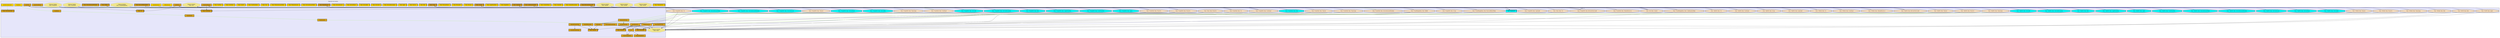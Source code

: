 digraph "Levels within Thentos.Types" {
    node [margin="0.4,0.1"
         ,style=filled];
    subgraph cluster_0 {
        graph [label="Exported root entities"
              ,style=filled
              ,fillcolor=lavender];
        1 [label="<//>"
          ,shape=box
          ,fillcolor=goldenrod
          ,style="filled,bold"];
        2 [label="Data: ThentosError"
          ,shape=box3d
          ,fillcolor=gold
          ,style="filled,bold"];
        4 [label="Data: ByUserOrServiceId"
          ,shape=box3d
          ,fillcolor=goldenrod
          ,style="filled,bold"];
        6 [label="Data: CaptchaId"
          ,shape=box3d
          ,fillcolor=goldenrod
          ,style="filled,bold"];
        8 [label="Data: ConfirmationToken"
          ,shape=box3d
          ,fillcolor=goldenrod
          ,style="filled,bold"];
        10 [label="Data: Context"
           ,shape=box3d
           ,fillcolor=goldenrod
           ,style="filled,bold"];
        11 [label="Data: ContextDescription"
           ,shape=box3d
           ,fillcolor=gold
           ,style="filled,bold"];
        12 [label="Data: ContextId"
           ,shape=box3d
           ,fillcolor=gold
           ,style="filled,bold"];
        13 [label="Data: ContextName"
           ,shape=box3d
           ,fillcolor=gold
           ,style="filled,bold"];
        15 [label="Data: Group"
           ,shape=box3d
           ,fillcolor=goldenrod
           ,style="filled,bold"];
        17 [label="Data: HashedSecret"
           ,shape=box3d
           ,fillcolor=goldenrod
           ,style="filled,bold"];
        18 [label="Data: ImageData"
           ,shape=box3d
           ,fillcolor=gold
           ,style="filled,bold"];
        19 [label="Data: LoginFormData"
           ,shape=box3d
           ,fillcolor=gold
           ,style="filled,bold"];
        37 [label="Data: PasswordResetToken"
           ,shape=box3d
           ,fillcolor=goldenrod
           ,style="filled,bold"];
        38 [label="Data: Persona"
           ,shape=box3d
           ,fillcolor=gold
           ,style="filled,bold"];
        39 [label="Data: PersonaId"
           ,shape=box3d
           ,fillcolor=gold
           ,style="filled,bold"];
        40 [label="Data: PersonaName"
           ,shape=box3d
           ,fillcolor=gold
           ,style="filled,bold"];
        44 [label="Data: ProxyUri"
           ,shape=box3d
           ,fillcolor=goldenrod
           ,style="filled,bold"];
        46 [label="Data: RelRef"
           ,shape=box3d
           ,fillcolor=goldenrod
           ,style="filled,bold"];
        47 [label="Data: Role"
           ,shape=box3d
           ,fillcolor=gold
           ,style="filled,bold"];
        52 [label="Data: Service"
           ,shape=box3d
           ,fillcolor=gold
           ,style="filled,bold"];
        53 [label="Data: Agent"
           ,shape=box3d
           ,fillcolor=gold
           ,style="filled,bold"];
        54 [label="Data: ServiceAccount"
           ,shape=box3d
           ,fillcolor=goldenrod
           ,style="filled,bold"];
        56 [label="Data: ServiceDescription"
           ,shape=box3d
           ,fillcolor=gold
           ,style="filled,bold"];
        57 [label="Data: ServiceId"
           ,shape=box3d
           ,fillcolor=gold
           ,style="filled,bold"];
        58 [label="Data: ServiceKey"
           ,shape=box3d
           ,fillcolor=gold
           ,style="filled,bold"];
        59 [label="Data: ServiceName"
           ,shape=box3d
           ,fillcolor=gold
           ,style="filled,bold"];
        60 [label="Data: ServiceSession"
           ,shape=box3d
           ,fillcolor=gold
           ,style="filled,bold"];
        61 [label="Data: ServiceSessionMetadata"
           ,shape=box3d
           ,fillcolor=goldenrod
           ,style="filled,bold"];
        62 [label="Data: ServiceSessionToken"
           ,shape=box3d
           ,fillcolor=gold
           ,style="filled,bold"];
        63 [label="Data: ThentosSession"
           ,shape=box3d
           ,fillcolor=gold
           ,style="filled,bold"];
        64 [label="Data: ThentosSessionToken"
           ,shape=box3d
           ,fillcolor=gold
           ,style="filled,bold"];
        65 [label="Data: Timeout"
           ,shape=box3d
           ,fillcolor=goldenrod
           ,style="filled,bold"];
        66 [label="Data: Timestamp"
           ,shape=box3d
           ,fillcolor=goldenrod
           ,style="filled,bold"];
        67 [label="Data: Uri"
           ,shape=box3d
           ,fillcolor=goldenrod
           ,style="filled,bold"];
        68 [label="Data: User"
           ,shape=box3d
           ,fillcolor=gold
           ,style="filled,bold"];
        70 [label="Data: UserEmail"
           ,shape=box3d
           ,fillcolor=goldenrod
           ,style="filled,bold"];
        72 [label="Data: UserFormData"
           ,shape=box3d
           ,fillcolor=gold
           ,style="filled,bold"];
        73 [label="Data: UserId"
           ,shape=box3d
           ,fillcolor=gold
           ,style="filled,bold"];
        75 [label="Data: UserName"
           ,shape=box3d
           ,fillcolor=gold
           ,style="filled,bold"];
        77 [label="Data: UserPass"
           ,shape=box3d
           ,fillcolor=gold
           ,style="filled,bold"];
        113 [label=fromDays
            ,shape=box
            ,fillcolor=gold
            ,style="filled,bold"];
        124 [label=fromHours
            ,shape=box
            ,fillcolor=goldenrod
            ,style="filled,bold"];
        126 [label=fromMilliseconds
            ,shape=box
            ,fillcolor=goldenrod
            ,style="filled,bold"];
        127 [label=fromMinutes
            ,shape=box
            ,fillcolor=goldenrod
            ,style="filled,bold"];
        131 [label=fromRandom20
            ,shape=box
            ,fillcolor=gold
            ,style="filled,bold"];
        133 [label=fromSeconds
            ,shape=box
            ,fillcolor=goldenrod
            ,style="filled,bold"];
        142 [label=fromUserEmail
            ,shape=box
            ,fillcolor=goldenrod
            ,style="filled,bold"];
        148 [label=mkRandom20
            ,shape=box
            ,fillcolor=gold
            ,style="filled,bold"];
        149 [label=newServiceAccount
            ,shape=box
            ,fillcolor=gold
            ,style="filled,bold"];
        169 [label=parseProxyUri
            ,shape=box
            ,fillcolor=goldenrod
            ,style="filled,bold"];
        173 [label=parseUri
            ,shape=box
            ,fillcolor=goldenrod
            ,style="filled,bold"];
        174 [label=parseUserEmail
            ,shape=box
            ,fillcolor=goldenrod
            ,style="filled,bold"];
        178 [label=renderProxyUri
            ,shape=box
            ,fillcolor=goldenrod
            ,style="filled,bold"];
        179 [label=renderUri
            ,shape=box
            ,fillcolor=goldenrod
            ,style="filled,bold"];
        180 [label=secondsFromString
            ,shape=box
            ,fillcolor=goldenrod
            ,style="filled,bold"];
        181 [label=secondsToString
            ,shape=box
            ,fillcolor=goldenrod
            ,style="filled,bold"];
        184 [label=stripLeadingSlash
            ,shape=box
            ,fillcolor=goldenrod
            ,style="filled,bold"];
        185 [label=stripTrailingSlash
            ,shape=box
            ,fillcolor=goldenrod
            ,style="filled,bold"];
        186 [label=timeoutFromString
            ,shape=box
            ,fillcolor=goldenrod
            ,style="filled,bold"];
        187 [label=timeoutToString
            ,shape=box
            ,fillcolor=goldenrod
            ,style="filled,bold"];
        188 [label=timestampFromString
            ,shape=box
            ,fillcolor=goldenrod
            ,style="filled,bold"];
        189 [label=timestampToString
            ,shape=box
            ,fillcolor=goldenrod
            ,style="filled,bold"];
        219 [label=toSeconds
            ,shape=box
            ,fillcolor=goldenrod
            ,style="filled,bold"];
        224 [label="Unknown Module\nClass: Ord"
            ,shape=doubleoctagon
            ,fillcolor=khaki
            ,style="filled,dotted"];
        225 [label="Unknown Module\nClass: FromField"
            ,shape=doubleoctagon
            ,fillcolor=khaki
            ,style="filled,dotted"];
        226 [label="Unknown Module\nClass: FromJSON"
            ,shape=doubleoctagon
            ,fillcolor=khaki
            ,style="filled,dotted"];
        227 [label="Unknown Module\nClass: FromHttpApiData"
            ,shape=doubleoctagon
            ,fillcolor=khaki
            ,style="filled,dotted"];
        228 [label="Unknown Module\nClass: Show"
            ,shape=doubleoctagon
            ,fillcolor=khaki
            ,style="filled,dotted"];
        229 [label="Unknown Module\nClass: ToCNF"
            ,shape=doubleoctagon
            ,fillcolor=khaki
            ,style="filled,dotted"];
        230 [label="Unknown Module\nClass: ToField"
            ,shape=doubleoctagon
            ,fillcolor=khaki
            ,style="filled,dotted"];
        231 [label="Unknown Module\nClass: ToJSON"
            ,shape=doubleoctagon
            ,fillcolor=khaki
            ,style="filled,dotted"];
    }
    subgraph cluster_1 {
        graph [label="Level = 1"
              ,style=filled
              ,fillcolor=lavender];
        45 [label="Data: Random20"
           ,shape=box3d
           ,fillcolor=cyan
           ,style="filled,bold"];
        107 [label="Class: Ord, Data: Context"
            ,shape=octagon
            ,fillcolor=bisque
            ,style="filled,bold"];
        114 [label="Class: FromField, Data: (HashedSecret a)"
            ,shape=octagon
            ,fillcolor=bisque
            ,style="filled,bold"];
        115 [label="Class: FromField, Data: ProxyUri"
            ,shape=octagon
            ,fillcolor=bisque
            ,style="filled,bold"];
        116 [label="Class: FromField, Data: Role"
            ,shape=octagon
            ,fillcolor=cyan
            ,style="filled,bold"];
        117 [label="Class: FromField, Data: ServiceSessionMetadata"
            ,shape=octagon
            ,fillcolor=bisque
            ,style="filled,bold"];
        118 [label="Class: FromField, Data: Timeout"
            ,shape=octagon
            ,fillcolor=bisque
            ,style="filled,bold"];
        119 [label="Class: FromField, Data: Timestamp"
            ,shape=octagon
            ,fillcolor=bisque
            ,style="filled,bold"];
        120 [label="Class: FromField, Data: Uri"
            ,shape=octagon
            ,fillcolor=bisque
            ,style="filled,bold"];
        121 [label="Class: FromField, Data: UserEmail"
            ,shape=octagon
            ,fillcolor=bisque
            ,style="filled,bold"];
        150 [label="Class: FromJSON, Data: Agent"
            ,shape=octagon
            ,fillcolor=cyan
            ,style="filled,bold"];
        151 [label="Class: FromJSON, Data: ByUserOrServiceId"
            ,shape=octagon
            ,fillcolor=bisque
            ,style="filled,bold"];
        152 [label="Class: FromJSON, Data: CaptchaId"
            ,shape=octagon
            ,fillcolor=bisque
            ,style="filled,bold"];
        153 [label="Class: FromJSON, Data: Group"
            ,shape=octagon
            ,fillcolor=bisque
            ,style="filled,bold"];
        154 [label="Class: FromJSON, Data: LoginFormData"
            ,shape=octagon
            ,fillcolor=cyan
            ,style="filled,bold"];
        155 [label="Class: FromJSON, Data: ProxyUri"
            ,shape=octagon
            ,fillcolor=bisque
            ,style="filled,bold"];
        156 [label="Class: FromJSON, Data: Role"
            ,shape=octagon
            ,fillcolor=cyan
            ,style="filled,bold"];
        157 [label="Class: FromJSON, Data: ServiceDescription"
            ,shape=octagon
            ,fillcolor=cyan
            ,style="filled,bold"];
        158 [label="Class: FromJSON, Data: ServiceId"
            ,shape=octagon
            ,fillcolor=cyan
            ,style="filled,bold"];
        159 [label="Class: FromJSON, Data: ServiceKey"
            ,shape=octagon
            ,fillcolor=cyan
            ,style="filled,bold"];
        160 [label="Class: FromJSON, Data: ServiceName"
            ,shape=octagon
            ,fillcolor=cyan
            ,style="filled,bold"];
        161 [label="Class: FromJSON, Data: ServiceSession"
            ,shape=octagon
            ,fillcolor=cyan
            ,style="filled,bold"];
        162 [label="Class: FromJSON, Data: ServiceSessionMetadata"
            ,shape=octagon
            ,fillcolor=cyan
            ,style="filled,bold"];
        163 [label="Class: FromJSON, Data: ServiceSessionToken"
            ,shape=octagon
            ,fillcolor=cyan
            ,style="filled,bold"];
        164 [label="Class: FromJSON, Data: Timeout"
            ,shape=octagon
            ,fillcolor=bisque
            ,style="filled,bold"];
        165 [label="Class: FromJSON, Data: Timestamp"
            ,shape=octagon
            ,fillcolor=bisque
            ,style="filled,bold"];
        166 [label="Class: FromJSON, Data: Uri"
            ,shape=octagon
            ,fillcolor=bisque
            ,style="filled,bold"];
        167 [label="Class: FromJSON, Data: UserEmail"
            ,shape=octagon
            ,fillcolor=bisque
            ,style="filled,bold"];
        168 [label="Class: FromJSON, Data: UserFormData"
            ,shape=octagon
            ,fillcolor=cyan
            ,style="filled,bold"];
        170 [label="Class: FromHttpApiData, Data: ConfirmationToken"
            ,shape=octagon
            ,fillcolor=bisque
            ,style="filled,bold"];
        171 [label="Class: FromHttpApiData, Data: PasswordResetToken"
            ,shape=octagon
            ,fillcolor=bisque
            ,style="filled,bold"];
        172 [label="Class: FromHttpApiData, Data: RelRef"
            ,shape=octagon
            ,fillcolor=bisque
            ,style="filled,bold"];
        182 [label="Class: Show, Data: ProxyUri"
            ,shape=octagon
            ,fillcolor=bisque
            ,style="filled,bold"];
        183 [label="Class: Show, Data: Uri"
            ,shape=octagon
            ,fillcolor=bisque
            ,style="filled,bold"];
        190 [label="Class: ToCNF, Data: Agent"
            ,shape=octagon
            ,fillcolor=bisque
            ,style="filled,bold"];
        191 [label="Class: ToCNF, Data: Role"
            ,shape=octagon
            ,fillcolor=bisque
            ,style="filled,bold"];
        192 [label="Class: ToField, Data: (HashedSecret a)"
            ,shape=octagon
            ,fillcolor=bisque
            ,style="filled,bold"];
        193 [label="Class: ToField, Data: ProxyUri"
            ,shape=octagon
            ,fillcolor=bisque
            ,style="filled,bold"];
        194 [label="Class: ToField, Data: Role"
            ,shape=octagon
            ,fillcolor=bisque
            ,style="filled,bold"];
        195 [label="Class: ToField, Data: Timeout"
            ,shape=octagon
            ,fillcolor=bisque
            ,style="filled,bold"];
        196 [label="Class: ToField, Data: Timestamp"
            ,shape=octagon
            ,fillcolor=bisque
            ,style="filled,bold"];
        197 [label="Class: ToField, Data: Uri"
            ,shape=octagon
            ,fillcolor=bisque
            ,style="filled,bold"];
        198 [label="Class: ToField, Data: UserEmail"
            ,shape=octagon
            ,fillcolor=bisque
            ,style="filled,bold"];
        199 [label="Class: ToJSON, Data: Agent"
            ,shape=octagon
            ,fillcolor=cyan
            ,style="filled,bold"];
        200 [label="Class: ToJSON, Data: ByUserOrServiceId"
            ,shape=octagon
            ,fillcolor=bisque
            ,style="filled,bold"];
        201 [label="Class: ToJSON, Data: CaptchaId"
            ,shape=octagon
            ,fillcolor=bisque
            ,style="filled,bold"];
        202 [label="Class: ToJSON, Data: Group"
            ,shape=octagon
            ,fillcolor=bisque
            ,style="filled,bold"];
        203 [label="Class: ToJSON, Data: LoginFormData"
            ,shape=octagon
            ,fillcolor=cyan
            ,style="filled,bold"];
        204 [label="Class: ToJSON, Data: ProxyUri"
            ,shape=octagon
            ,fillcolor=bisque
            ,style="filled,bold"];
        205 [label="Class: ToJSON, Data: Role"
            ,shape=octagon
            ,fillcolor=cyan
            ,style="filled,bold"];
        206 [label="Class: ToJSON, Data: ServiceDescription"
            ,shape=octagon
            ,fillcolor=cyan
            ,style="filled,bold"];
        207 [label="Class: ToJSON, Data: ServiceId"
            ,shape=octagon
            ,fillcolor=cyan
            ,style="filled,bold"];
        208 [label="Class: ToJSON, Data: ServiceKey"
            ,shape=octagon
            ,fillcolor=cyan
            ,style="filled,bold"];
        209 [label="Class: ToJSON, Data: ServiceName"
            ,shape=octagon
            ,fillcolor=cyan
            ,style="filled,bold"];
        210 [label="Class: ToJSON, Data: ServiceSession"
            ,shape=octagon
            ,fillcolor=cyan
            ,style="filled,bold"];
        211 [label="Class: ToJSON, Data: ServiceSessionMetadata"
            ,shape=octagon
            ,fillcolor=cyan
            ,style="filled,bold"];
        212 [label="Class: ToJSON, Data: ServiceSessionToken"
            ,shape=octagon
            ,fillcolor=cyan
            ,style="filled,bold"];
        213 [label="Class: ToJSON, Data: Timeout"
            ,shape=octagon
            ,fillcolor=bisque
            ,style="filled,bold"];
        214 [label="Class: ToJSON, Data: Timestamp"
            ,shape=octagon
            ,fillcolor=bisque
            ,style="filled,bold"];
        215 [label="Class: ToJSON, Data: Uri"
            ,shape=octagon
            ,fillcolor=bisque
            ,style="filled,bold"];
        216 [label="Class: ToJSON, Data: UserEmail"
            ,shape=octagon
            ,fillcolor=bisque
            ,style="filled,bold"];
        217 [label="Class: ToJSON, Data: UserFormData"
            ,shape=octagon
            ,fillcolor=cyan
            ,style="filled,bold"];
    }
    1 -> 184 [penwidth=1
             ,color=black];
    1 -> 185 [penwidth=1
             ,color=black];
    107 -> 10 [penwidth=1
              ,color=black];
    107 -> 224 [penwidth=1
               ,color=black];
    113 -> 124 [penwidth=1
               ,color=chartreuse];
    114 -> 17 [penwidth=1
              ,color=black];
    115 -> 169 [penwidth=1
               ,color=black];
    117 -> 61 [penwidth=1
              ,color=chartreuse];
    118 -> 65 [penwidth=1
              ,color=black];
    119 -> 66 [penwidth=1
              ,color=black];
    120 -> 173 [penwidth=1
               ,color=black];
    120 -> 228 [penwidth=1
               ,color=black];
    121 -> 174 [penwidth=1
               ,color=chartreuse];
    124 -> 127 [penwidth=1
               ,color=chartreuse];
    126 -> 65 [penwidth=1
              ,color=black];
    127 -> 133 [penwidth=1
               ,color=chartreuse];
    131 -> 45 [penwidth=1
              ,color=black];
    133 -> 126 [penwidth=1
               ,color=chartreuse];
    142 -> 70 [penwidth=1
              ,color=black];
    148 -> 45 [penwidth=1
              ,color=black];
    149 -> 54 [penwidth=1
              ,color=chartreuse];
    151 -> 4 [penwidth=1.6931471805599454
             ,color=black];
    152 -> 6 [penwidth=1
             ,color=black];
    153 -> 15 [penwidth=1
              ,color=black];
    155 -> 169 [penwidth=1
               ,color=black];
    155 -> 228 [penwidth=1
               ,color=black];
    164 -> 186 [penwidth=1
               ,color=chartreuse];
    165 -> 188 [penwidth=1
               ,color=chartreuse];
    166 -> 173 [penwidth=1
               ,color=black];
    166 -> 228 [penwidth=1
               ,color=black];
    167 -> 70 [penwidth=1
              ,color=black];
    167 -> 228 [penwidth=1
               ,color=black];
    169 -> 44 [penwidth=2.386294361119891
              ,color=black];
    169 -> 228 [penwidth=1
               ,color=black];
    170 -> 8 [penwidth=1
             ,color=black];
    170 -> 228 [penwidth=1
               ,color=black];
    171 -> 37 [penwidth=1
              ,color=black];
    171 -> 228 [penwidth=1
               ,color=black];
    172 -> 46 [penwidth=1
              ,color=black];
    172 -> 228 [penwidth=1.6931471805599454
               ,color=black];
    173 -> 67 [penwidth=1
              ,color=black];
    174 -> 70 [penwidth=1
              ,color=black];
    178 -> 1 [penwidth=1
             ,color=black];
    178 -> 44 [penwidth=1
              ,color=black];
    178 -> 185 [penwidth=1
               ,color=black];
    178 -> 228 [penwidth=1
               ,color=black];
    179 -> 67 [penwidth=1
              ,color=black];
    181 -> 228 [penwidth=1
               ,color=black];
    182 -> 178 [penwidth=1
               ,color=black];
    183 -> 179 [penwidth=1
               ,color=black];
    186 -> 65 [penwidth=1
              ,color=black];
    186 -> 180 [penwidth=1
               ,color=black];
    187 -> 181 [penwidth=1
               ,color=black];
    187 -> 219 [penwidth=1
               ,color=black];
    188 -> 66 [penwidth=1
              ,color=black];
    188 -> 228 [penwidth=1
               ,color=black];
    189 -> 66 [penwidth=1
              ,color=black];
    190 -> 228 [penwidth=1
               ,color=black];
    191 -> 228 [penwidth=1
               ,color=black];
    192 -> 17 [penwidth=1
              ,color=black];
    193 -> 178 [penwidth=1
               ,color=black];
    194 -> 228 [penwidth=1
               ,color=black];
    195 -> 219 [penwidth=1
               ,color=black];
    196 -> 66 [penwidth=1
              ,color=black];
    197 -> 179 [penwidth=1
               ,color=black];
    198 -> 142 [penwidth=1
               ,color=black];
    200 -> 4 [penwidth=1.6931471805599454
             ,color=black];
    201 -> 6 [penwidth=1
             ,color=black];
    202 -> 15 [penwidth=1
              ,color=black];
    204 -> 178 [penwidth=1
               ,color=black];
    213 -> 187 [penwidth=1
               ,color=chartreuse];
    214 -> 189 [penwidth=1
               ,color=chartreuse];
    215 -> 179 [penwidth=1
               ,color=black];
    216 -> 142 [penwidth=1
               ,color=black];
    219 -> 65 [penwidth=1
              ,color=black];
    224 -> 107 [penwidth=1
               ,color=navy
               ,dir=none];
    225 -> 114 [penwidth=1
               ,color=navy
               ,dir=none];
    225 -> 115 [penwidth=1.6931471805599454
               ,color=navy
               ,dir=none];
    225 -> 116 [penwidth=1
               ,color=navy
               ,dir=none];
    225 -> 117 [penwidth=1
               ,color=navy
               ,dir=none];
    225 -> 118 [penwidth=1
               ,color=navy
               ,dir=none];
    225 -> 119 [penwidth=1
               ,color=navy
               ,dir=none];
    225 -> 120 [penwidth=1.6931471805599454
               ,color=navy
               ,dir=none];
    225 -> 121 [penwidth=1.6931471805599454
               ,color=navy
               ,dir=none];
    226 -> 150 [penwidth=1
               ,color=navy
               ,dir=none];
    226 -> 151 [penwidth=1.6931471805599454
               ,color=navy
               ,dir=none];
    226 -> 152 [penwidth=1
               ,color=navy
               ,dir=none];
    226 -> 153 [penwidth=1
               ,color=navy
               ,dir=none];
    226 -> 154 [penwidth=1
               ,color=navy
               ,dir=none];
    226 -> 155 [penwidth=1.6931471805599454
               ,color=navy
               ,dir=none];
    226 -> 156 [penwidth=1
               ,color=navy
               ,dir=none];
    226 -> 157 [penwidth=1
               ,color=navy
               ,dir=none];
    226 -> 158 [penwidth=1
               ,color=navy
               ,dir=none];
    226 -> 159 [penwidth=1
               ,color=navy
               ,dir=none];
    226 -> 160 [penwidth=1
               ,color=navy
               ,dir=none];
    226 -> 161 [penwidth=1
               ,color=navy
               ,dir=none];
    226 -> 162 [penwidth=1
               ,color=navy
               ,dir=none];
    226 -> 163 [penwidth=1
               ,color=navy
               ,dir=none];
    226 -> 164 [penwidth=1
               ,color=navy
               ,dir=none];
    226 -> 165 [penwidth=1
               ,color=navy
               ,dir=none];
    226 -> 166 [penwidth=1
               ,color=navy
               ,dir=none];
    226 -> 167 [penwidth=1.6931471805599454
               ,color=navy
               ,dir=none];
    226 -> 168 [penwidth=1
               ,color=navy
               ,dir=none];
    227 -> 170 [penwidth=1
               ,color=navy
               ,dir=none];
    227 -> 171 [penwidth=1
               ,color=navy
               ,dir=none];
    227 -> 172 [penwidth=1
               ,color=navy
               ,dir=none];
    228 -> 182 [penwidth=1
               ,color=navy
               ,dir=none];
    228 -> 183 [penwidth=1
               ,color=navy
               ,dir=none];
    229 -> 190 [penwidth=1
               ,color=navy
               ,dir=none];
    229 -> 191 [penwidth=1
               ,color=navy
               ,dir=none];
    230 -> 192 [penwidth=1
               ,color=navy
               ,dir=none];
    230 -> 193 [penwidth=1
               ,color=navy
               ,dir=none];
    230 -> 194 [penwidth=1
               ,color=navy
               ,dir=none];
    230 -> 195 [penwidth=1
               ,color=navy
               ,dir=none];
    230 -> 196 [penwidth=1
               ,color=navy
               ,dir=none];
    230 -> 197 [penwidth=1
               ,color=navy
               ,dir=none];
    230 -> 198 [penwidth=1
               ,color=navy
               ,dir=none];
    231 -> 199 [penwidth=1
               ,color=navy
               ,dir=none];
    231 -> 200 [penwidth=1.6931471805599454
               ,color=navy
               ,dir=none];
    231 -> 201 [penwidth=1
               ,color=navy
               ,dir=none];
    231 -> 202 [penwidth=1
               ,color=navy
               ,dir=none];
    231 -> 203 [penwidth=1
               ,color=navy
               ,dir=none];
    231 -> 204 [penwidth=1
               ,color=navy
               ,dir=none];
    231 -> 205 [penwidth=1
               ,color=navy
               ,dir=none];
    231 -> 206 [penwidth=1
               ,color=navy
               ,dir=none];
    231 -> 207 [penwidth=1
               ,color=navy
               ,dir=none];
    231 -> 208 [penwidth=1
               ,color=navy
               ,dir=none];
    231 -> 209 [penwidth=1
               ,color=navy
               ,dir=none];
    231 -> 210 [penwidth=1
               ,color=navy
               ,dir=none];
    231 -> 211 [penwidth=1
               ,color=navy
               ,dir=none];
    231 -> 212 [penwidth=1
               ,color=navy
               ,dir=none];
    231 -> 213 [penwidth=1
               ,color=navy
               ,dir=none];
    231 -> 214 [penwidth=1
               ,color=navy
               ,dir=none];
    231 -> 215 [penwidth=1
               ,color=navy
               ,dir=none];
    231 -> 216 [penwidth=1
               ,color=navy
               ,dir=none];
    231 -> 217 [penwidth=1
               ,color=navy
               ,dir=none];
}
